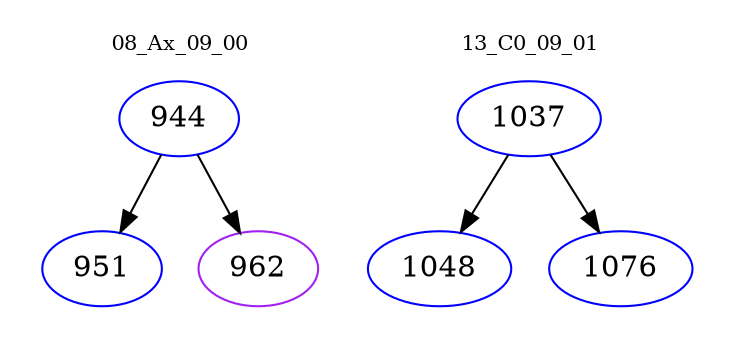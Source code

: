 digraph{
subgraph cluster_0 {
color = white
label = "08_Ax_09_00";
fontsize=10;
T0_944 [label="944", color="blue"]
T0_944 -> T0_951 [color="black"]
T0_951 [label="951", color="blue"]
T0_944 -> T0_962 [color="black"]
T0_962 [label="962", color="purple"]
}
subgraph cluster_1 {
color = white
label = "13_C0_09_01";
fontsize=10;
T1_1037 [label="1037", color="blue"]
T1_1037 -> T1_1048 [color="black"]
T1_1048 [label="1048", color="blue"]
T1_1037 -> T1_1076 [color="black"]
T1_1076 [label="1076", color="blue"]
}
}
